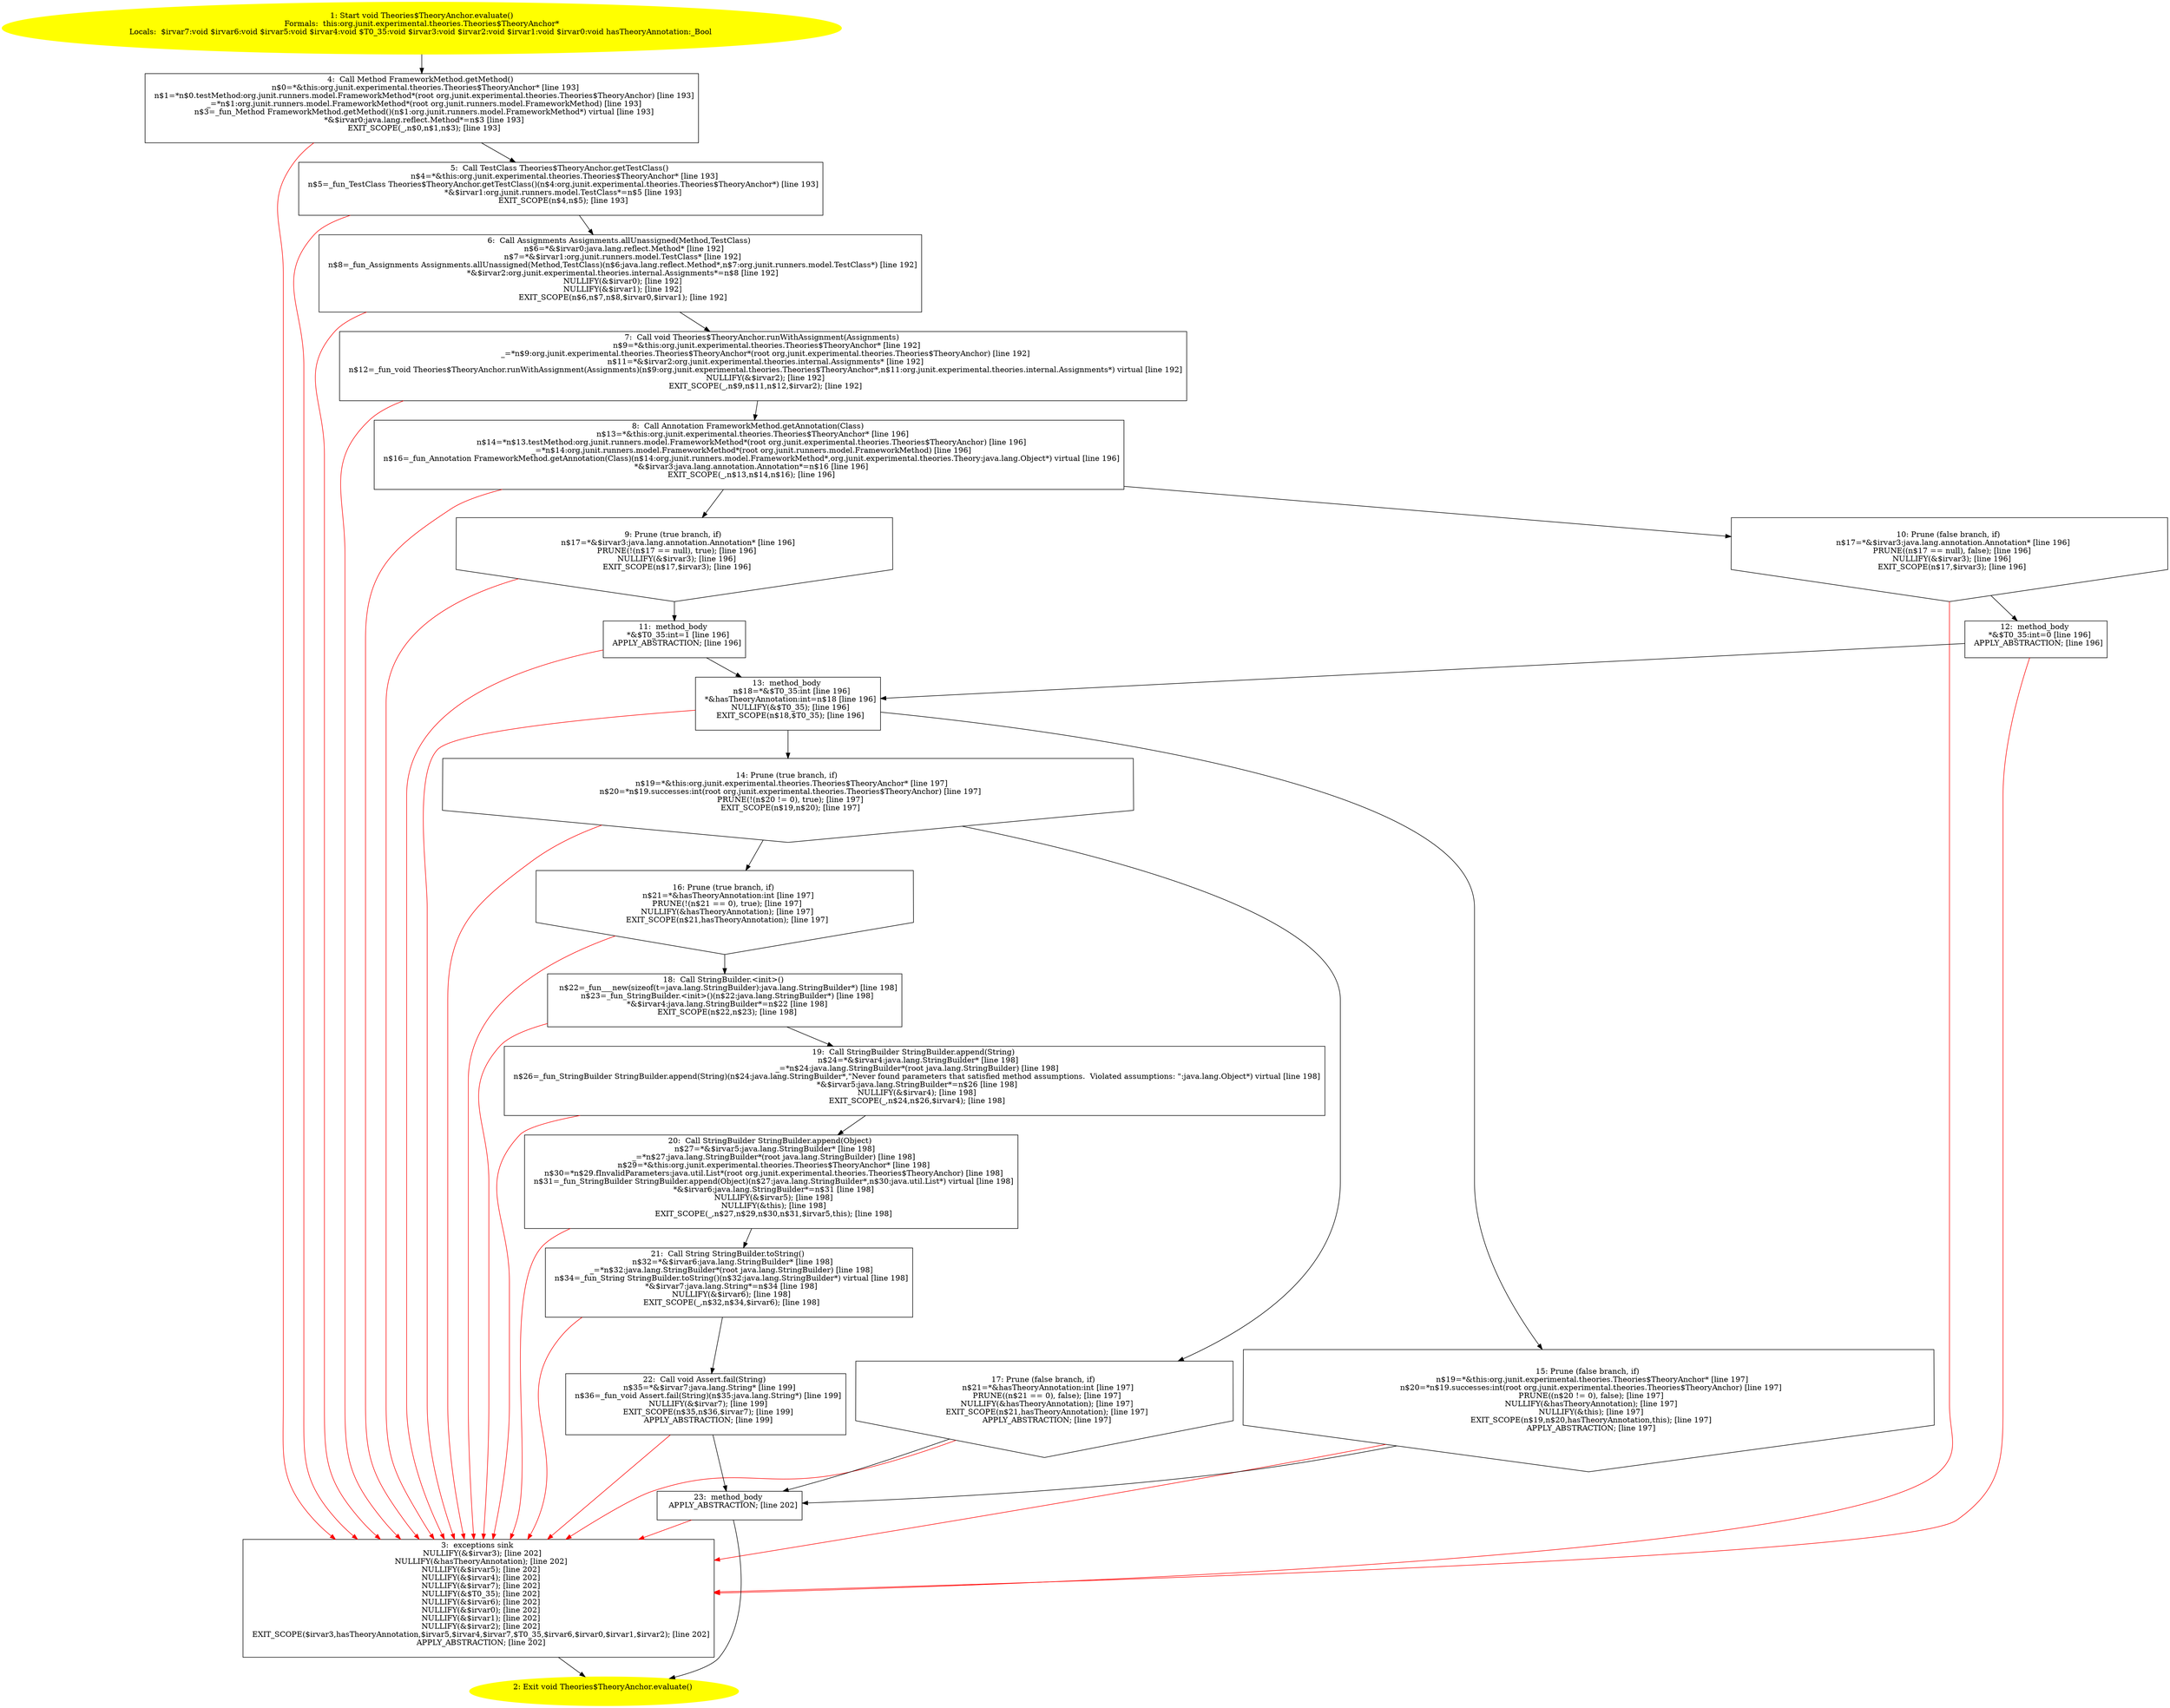 /* @generated */
digraph cfg {
"org.junit.experimental.theories.Theories$TheoryAnchor.evaluate():void.c9d8be2dd2df252b9d1d59f2f3854651_1" [label="1: Start void Theories$TheoryAnchor.evaluate()\nFormals:  this:org.junit.experimental.theories.Theories$TheoryAnchor*\nLocals:  $irvar7:void $irvar6:void $irvar5:void $irvar4:void $T0_35:void $irvar3:void $irvar2:void $irvar1:void $irvar0:void hasTheoryAnnotation:_Bool \n  " color=yellow style=filled]
	

	 "org.junit.experimental.theories.Theories$TheoryAnchor.evaluate():void.c9d8be2dd2df252b9d1d59f2f3854651_1" -> "org.junit.experimental.theories.Theories$TheoryAnchor.evaluate():void.c9d8be2dd2df252b9d1d59f2f3854651_4" ;
"org.junit.experimental.theories.Theories$TheoryAnchor.evaluate():void.c9d8be2dd2df252b9d1d59f2f3854651_2" [label="2: Exit void Theories$TheoryAnchor.evaluate() \n  " color=yellow style=filled]
	

"org.junit.experimental.theories.Theories$TheoryAnchor.evaluate():void.c9d8be2dd2df252b9d1d59f2f3854651_3" [label="3:  exceptions sink \n   NULLIFY(&$irvar3); [line 202]\n  NULLIFY(&hasTheoryAnnotation); [line 202]\n  NULLIFY(&$irvar5); [line 202]\n  NULLIFY(&$irvar4); [line 202]\n  NULLIFY(&$irvar7); [line 202]\n  NULLIFY(&$T0_35); [line 202]\n  NULLIFY(&$irvar6); [line 202]\n  NULLIFY(&$irvar0); [line 202]\n  NULLIFY(&$irvar1); [line 202]\n  NULLIFY(&$irvar2); [line 202]\n  EXIT_SCOPE($irvar3,hasTheoryAnnotation,$irvar5,$irvar4,$irvar7,$T0_35,$irvar6,$irvar0,$irvar1,$irvar2); [line 202]\n  APPLY_ABSTRACTION; [line 202]\n " shape="box"]
	

	 "org.junit.experimental.theories.Theories$TheoryAnchor.evaluate():void.c9d8be2dd2df252b9d1d59f2f3854651_3" -> "org.junit.experimental.theories.Theories$TheoryAnchor.evaluate():void.c9d8be2dd2df252b9d1d59f2f3854651_2" ;
"org.junit.experimental.theories.Theories$TheoryAnchor.evaluate():void.c9d8be2dd2df252b9d1d59f2f3854651_4" [label="4:  Call Method FrameworkMethod.getMethod() \n   n$0=*&this:org.junit.experimental.theories.Theories$TheoryAnchor* [line 193]\n  n$1=*n$0.testMethod:org.junit.runners.model.FrameworkMethod*(root org.junit.experimental.theories.Theories$TheoryAnchor) [line 193]\n  _=*n$1:org.junit.runners.model.FrameworkMethod*(root org.junit.runners.model.FrameworkMethod) [line 193]\n  n$3=_fun_Method FrameworkMethod.getMethod()(n$1:org.junit.runners.model.FrameworkMethod*) virtual [line 193]\n  *&$irvar0:java.lang.reflect.Method*=n$3 [line 193]\n  EXIT_SCOPE(_,n$0,n$1,n$3); [line 193]\n " shape="box"]
	

	 "org.junit.experimental.theories.Theories$TheoryAnchor.evaluate():void.c9d8be2dd2df252b9d1d59f2f3854651_4" -> "org.junit.experimental.theories.Theories$TheoryAnchor.evaluate():void.c9d8be2dd2df252b9d1d59f2f3854651_5" ;
	 "org.junit.experimental.theories.Theories$TheoryAnchor.evaluate():void.c9d8be2dd2df252b9d1d59f2f3854651_4" -> "org.junit.experimental.theories.Theories$TheoryAnchor.evaluate():void.c9d8be2dd2df252b9d1d59f2f3854651_3" [color="red" ];
"org.junit.experimental.theories.Theories$TheoryAnchor.evaluate():void.c9d8be2dd2df252b9d1d59f2f3854651_5" [label="5:  Call TestClass Theories$TheoryAnchor.getTestClass() \n   n$4=*&this:org.junit.experimental.theories.Theories$TheoryAnchor* [line 193]\n  n$5=_fun_TestClass Theories$TheoryAnchor.getTestClass()(n$4:org.junit.experimental.theories.Theories$TheoryAnchor*) [line 193]\n  *&$irvar1:org.junit.runners.model.TestClass*=n$5 [line 193]\n  EXIT_SCOPE(n$4,n$5); [line 193]\n " shape="box"]
	

	 "org.junit.experimental.theories.Theories$TheoryAnchor.evaluate():void.c9d8be2dd2df252b9d1d59f2f3854651_5" -> "org.junit.experimental.theories.Theories$TheoryAnchor.evaluate():void.c9d8be2dd2df252b9d1d59f2f3854651_6" ;
	 "org.junit.experimental.theories.Theories$TheoryAnchor.evaluate():void.c9d8be2dd2df252b9d1d59f2f3854651_5" -> "org.junit.experimental.theories.Theories$TheoryAnchor.evaluate():void.c9d8be2dd2df252b9d1d59f2f3854651_3" [color="red" ];
"org.junit.experimental.theories.Theories$TheoryAnchor.evaluate():void.c9d8be2dd2df252b9d1d59f2f3854651_6" [label="6:  Call Assignments Assignments.allUnassigned(Method,TestClass) \n   n$6=*&$irvar0:java.lang.reflect.Method* [line 192]\n  n$7=*&$irvar1:org.junit.runners.model.TestClass* [line 192]\n  n$8=_fun_Assignments Assignments.allUnassigned(Method,TestClass)(n$6:java.lang.reflect.Method*,n$7:org.junit.runners.model.TestClass*) [line 192]\n  *&$irvar2:org.junit.experimental.theories.internal.Assignments*=n$8 [line 192]\n  NULLIFY(&$irvar0); [line 192]\n  NULLIFY(&$irvar1); [line 192]\n  EXIT_SCOPE(n$6,n$7,n$8,$irvar0,$irvar1); [line 192]\n " shape="box"]
	

	 "org.junit.experimental.theories.Theories$TheoryAnchor.evaluate():void.c9d8be2dd2df252b9d1d59f2f3854651_6" -> "org.junit.experimental.theories.Theories$TheoryAnchor.evaluate():void.c9d8be2dd2df252b9d1d59f2f3854651_7" ;
	 "org.junit.experimental.theories.Theories$TheoryAnchor.evaluate():void.c9d8be2dd2df252b9d1d59f2f3854651_6" -> "org.junit.experimental.theories.Theories$TheoryAnchor.evaluate():void.c9d8be2dd2df252b9d1d59f2f3854651_3" [color="red" ];
"org.junit.experimental.theories.Theories$TheoryAnchor.evaluate():void.c9d8be2dd2df252b9d1d59f2f3854651_7" [label="7:  Call void Theories$TheoryAnchor.runWithAssignment(Assignments) \n   n$9=*&this:org.junit.experimental.theories.Theories$TheoryAnchor* [line 192]\n  _=*n$9:org.junit.experimental.theories.Theories$TheoryAnchor*(root org.junit.experimental.theories.Theories$TheoryAnchor) [line 192]\n  n$11=*&$irvar2:org.junit.experimental.theories.internal.Assignments* [line 192]\n  n$12=_fun_void Theories$TheoryAnchor.runWithAssignment(Assignments)(n$9:org.junit.experimental.theories.Theories$TheoryAnchor*,n$11:org.junit.experimental.theories.internal.Assignments*) virtual [line 192]\n  NULLIFY(&$irvar2); [line 192]\n  EXIT_SCOPE(_,n$9,n$11,n$12,$irvar2); [line 192]\n " shape="box"]
	

	 "org.junit.experimental.theories.Theories$TheoryAnchor.evaluate():void.c9d8be2dd2df252b9d1d59f2f3854651_7" -> "org.junit.experimental.theories.Theories$TheoryAnchor.evaluate():void.c9d8be2dd2df252b9d1d59f2f3854651_8" ;
	 "org.junit.experimental.theories.Theories$TheoryAnchor.evaluate():void.c9d8be2dd2df252b9d1d59f2f3854651_7" -> "org.junit.experimental.theories.Theories$TheoryAnchor.evaluate():void.c9d8be2dd2df252b9d1d59f2f3854651_3" [color="red" ];
"org.junit.experimental.theories.Theories$TheoryAnchor.evaluate():void.c9d8be2dd2df252b9d1d59f2f3854651_8" [label="8:  Call Annotation FrameworkMethod.getAnnotation(Class) \n   n$13=*&this:org.junit.experimental.theories.Theories$TheoryAnchor* [line 196]\n  n$14=*n$13.testMethod:org.junit.runners.model.FrameworkMethod*(root org.junit.experimental.theories.Theories$TheoryAnchor) [line 196]\n  _=*n$14:org.junit.runners.model.FrameworkMethod*(root org.junit.runners.model.FrameworkMethod) [line 196]\n  n$16=_fun_Annotation FrameworkMethod.getAnnotation(Class)(n$14:org.junit.runners.model.FrameworkMethod*,org.junit.experimental.theories.Theory:java.lang.Object*) virtual [line 196]\n  *&$irvar3:java.lang.annotation.Annotation*=n$16 [line 196]\n  EXIT_SCOPE(_,n$13,n$14,n$16); [line 196]\n " shape="box"]
	

	 "org.junit.experimental.theories.Theories$TheoryAnchor.evaluate():void.c9d8be2dd2df252b9d1d59f2f3854651_8" -> "org.junit.experimental.theories.Theories$TheoryAnchor.evaluate():void.c9d8be2dd2df252b9d1d59f2f3854651_9" ;
	 "org.junit.experimental.theories.Theories$TheoryAnchor.evaluate():void.c9d8be2dd2df252b9d1d59f2f3854651_8" -> "org.junit.experimental.theories.Theories$TheoryAnchor.evaluate():void.c9d8be2dd2df252b9d1d59f2f3854651_10" ;
	 "org.junit.experimental.theories.Theories$TheoryAnchor.evaluate():void.c9d8be2dd2df252b9d1d59f2f3854651_8" -> "org.junit.experimental.theories.Theories$TheoryAnchor.evaluate():void.c9d8be2dd2df252b9d1d59f2f3854651_3" [color="red" ];
"org.junit.experimental.theories.Theories$TheoryAnchor.evaluate():void.c9d8be2dd2df252b9d1d59f2f3854651_9" [label="9: Prune (true branch, if) \n   n$17=*&$irvar3:java.lang.annotation.Annotation* [line 196]\n  PRUNE(!(n$17 == null), true); [line 196]\n  NULLIFY(&$irvar3); [line 196]\n  EXIT_SCOPE(n$17,$irvar3); [line 196]\n " shape="invhouse"]
	

	 "org.junit.experimental.theories.Theories$TheoryAnchor.evaluate():void.c9d8be2dd2df252b9d1d59f2f3854651_9" -> "org.junit.experimental.theories.Theories$TheoryAnchor.evaluate():void.c9d8be2dd2df252b9d1d59f2f3854651_11" ;
	 "org.junit.experimental.theories.Theories$TheoryAnchor.evaluate():void.c9d8be2dd2df252b9d1d59f2f3854651_9" -> "org.junit.experimental.theories.Theories$TheoryAnchor.evaluate():void.c9d8be2dd2df252b9d1d59f2f3854651_3" [color="red" ];
"org.junit.experimental.theories.Theories$TheoryAnchor.evaluate():void.c9d8be2dd2df252b9d1d59f2f3854651_10" [label="10: Prune (false branch, if) \n   n$17=*&$irvar3:java.lang.annotation.Annotation* [line 196]\n  PRUNE((n$17 == null), false); [line 196]\n  NULLIFY(&$irvar3); [line 196]\n  EXIT_SCOPE(n$17,$irvar3); [line 196]\n " shape="invhouse"]
	

	 "org.junit.experimental.theories.Theories$TheoryAnchor.evaluate():void.c9d8be2dd2df252b9d1d59f2f3854651_10" -> "org.junit.experimental.theories.Theories$TheoryAnchor.evaluate():void.c9d8be2dd2df252b9d1d59f2f3854651_12" ;
	 "org.junit.experimental.theories.Theories$TheoryAnchor.evaluate():void.c9d8be2dd2df252b9d1d59f2f3854651_10" -> "org.junit.experimental.theories.Theories$TheoryAnchor.evaluate():void.c9d8be2dd2df252b9d1d59f2f3854651_3" [color="red" ];
"org.junit.experimental.theories.Theories$TheoryAnchor.evaluate():void.c9d8be2dd2df252b9d1d59f2f3854651_11" [label="11:  method_body \n   *&$T0_35:int=1 [line 196]\n  APPLY_ABSTRACTION; [line 196]\n " shape="box"]
	

	 "org.junit.experimental.theories.Theories$TheoryAnchor.evaluate():void.c9d8be2dd2df252b9d1d59f2f3854651_11" -> "org.junit.experimental.theories.Theories$TheoryAnchor.evaluate():void.c9d8be2dd2df252b9d1d59f2f3854651_13" ;
	 "org.junit.experimental.theories.Theories$TheoryAnchor.evaluate():void.c9d8be2dd2df252b9d1d59f2f3854651_11" -> "org.junit.experimental.theories.Theories$TheoryAnchor.evaluate():void.c9d8be2dd2df252b9d1d59f2f3854651_3" [color="red" ];
"org.junit.experimental.theories.Theories$TheoryAnchor.evaluate():void.c9d8be2dd2df252b9d1d59f2f3854651_12" [label="12:  method_body \n   *&$T0_35:int=0 [line 196]\n  APPLY_ABSTRACTION; [line 196]\n " shape="box"]
	

	 "org.junit.experimental.theories.Theories$TheoryAnchor.evaluate():void.c9d8be2dd2df252b9d1d59f2f3854651_12" -> "org.junit.experimental.theories.Theories$TheoryAnchor.evaluate():void.c9d8be2dd2df252b9d1d59f2f3854651_13" ;
	 "org.junit.experimental.theories.Theories$TheoryAnchor.evaluate():void.c9d8be2dd2df252b9d1d59f2f3854651_12" -> "org.junit.experimental.theories.Theories$TheoryAnchor.evaluate():void.c9d8be2dd2df252b9d1d59f2f3854651_3" [color="red" ];
"org.junit.experimental.theories.Theories$TheoryAnchor.evaluate():void.c9d8be2dd2df252b9d1d59f2f3854651_13" [label="13:  method_body \n   n$18=*&$T0_35:int [line 196]\n  *&hasTheoryAnnotation:int=n$18 [line 196]\n  NULLIFY(&$T0_35); [line 196]\n  EXIT_SCOPE(n$18,$T0_35); [line 196]\n " shape="box"]
	

	 "org.junit.experimental.theories.Theories$TheoryAnchor.evaluate():void.c9d8be2dd2df252b9d1d59f2f3854651_13" -> "org.junit.experimental.theories.Theories$TheoryAnchor.evaluate():void.c9d8be2dd2df252b9d1d59f2f3854651_14" ;
	 "org.junit.experimental.theories.Theories$TheoryAnchor.evaluate():void.c9d8be2dd2df252b9d1d59f2f3854651_13" -> "org.junit.experimental.theories.Theories$TheoryAnchor.evaluate():void.c9d8be2dd2df252b9d1d59f2f3854651_15" ;
	 "org.junit.experimental.theories.Theories$TheoryAnchor.evaluate():void.c9d8be2dd2df252b9d1d59f2f3854651_13" -> "org.junit.experimental.theories.Theories$TheoryAnchor.evaluate():void.c9d8be2dd2df252b9d1d59f2f3854651_3" [color="red" ];
"org.junit.experimental.theories.Theories$TheoryAnchor.evaluate():void.c9d8be2dd2df252b9d1d59f2f3854651_14" [label="14: Prune (true branch, if) \n   n$19=*&this:org.junit.experimental.theories.Theories$TheoryAnchor* [line 197]\n  n$20=*n$19.successes:int(root org.junit.experimental.theories.Theories$TheoryAnchor) [line 197]\n  PRUNE(!(n$20 != 0), true); [line 197]\n  EXIT_SCOPE(n$19,n$20); [line 197]\n " shape="invhouse"]
	

	 "org.junit.experimental.theories.Theories$TheoryAnchor.evaluate():void.c9d8be2dd2df252b9d1d59f2f3854651_14" -> "org.junit.experimental.theories.Theories$TheoryAnchor.evaluate():void.c9d8be2dd2df252b9d1d59f2f3854651_16" ;
	 "org.junit.experimental.theories.Theories$TheoryAnchor.evaluate():void.c9d8be2dd2df252b9d1d59f2f3854651_14" -> "org.junit.experimental.theories.Theories$TheoryAnchor.evaluate():void.c9d8be2dd2df252b9d1d59f2f3854651_17" ;
	 "org.junit.experimental.theories.Theories$TheoryAnchor.evaluate():void.c9d8be2dd2df252b9d1d59f2f3854651_14" -> "org.junit.experimental.theories.Theories$TheoryAnchor.evaluate():void.c9d8be2dd2df252b9d1d59f2f3854651_3" [color="red" ];
"org.junit.experimental.theories.Theories$TheoryAnchor.evaluate():void.c9d8be2dd2df252b9d1d59f2f3854651_15" [label="15: Prune (false branch, if) \n   n$19=*&this:org.junit.experimental.theories.Theories$TheoryAnchor* [line 197]\n  n$20=*n$19.successes:int(root org.junit.experimental.theories.Theories$TheoryAnchor) [line 197]\n  PRUNE((n$20 != 0), false); [line 197]\n  NULLIFY(&hasTheoryAnnotation); [line 197]\n  NULLIFY(&this); [line 197]\n  EXIT_SCOPE(n$19,n$20,hasTheoryAnnotation,this); [line 197]\n  APPLY_ABSTRACTION; [line 197]\n " shape="invhouse"]
	

	 "org.junit.experimental.theories.Theories$TheoryAnchor.evaluate():void.c9d8be2dd2df252b9d1d59f2f3854651_15" -> "org.junit.experimental.theories.Theories$TheoryAnchor.evaluate():void.c9d8be2dd2df252b9d1d59f2f3854651_23" ;
	 "org.junit.experimental.theories.Theories$TheoryAnchor.evaluate():void.c9d8be2dd2df252b9d1d59f2f3854651_15" -> "org.junit.experimental.theories.Theories$TheoryAnchor.evaluate():void.c9d8be2dd2df252b9d1d59f2f3854651_3" [color="red" ];
"org.junit.experimental.theories.Theories$TheoryAnchor.evaluate():void.c9d8be2dd2df252b9d1d59f2f3854651_16" [label="16: Prune (true branch, if) \n   n$21=*&hasTheoryAnnotation:int [line 197]\n  PRUNE(!(n$21 == 0), true); [line 197]\n  NULLIFY(&hasTheoryAnnotation); [line 197]\n  EXIT_SCOPE(n$21,hasTheoryAnnotation); [line 197]\n " shape="invhouse"]
	

	 "org.junit.experimental.theories.Theories$TheoryAnchor.evaluate():void.c9d8be2dd2df252b9d1d59f2f3854651_16" -> "org.junit.experimental.theories.Theories$TheoryAnchor.evaluate():void.c9d8be2dd2df252b9d1d59f2f3854651_18" ;
	 "org.junit.experimental.theories.Theories$TheoryAnchor.evaluate():void.c9d8be2dd2df252b9d1d59f2f3854651_16" -> "org.junit.experimental.theories.Theories$TheoryAnchor.evaluate():void.c9d8be2dd2df252b9d1d59f2f3854651_3" [color="red" ];
"org.junit.experimental.theories.Theories$TheoryAnchor.evaluate():void.c9d8be2dd2df252b9d1d59f2f3854651_17" [label="17: Prune (false branch, if) \n   n$21=*&hasTheoryAnnotation:int [line 197]\n  PRUNE((n$21 == 0), false); [line 197]\n  NULLIFY(&hasTheoryAnnotation); [line 197]\n  EXIT_SCOPE(n$21,hasTheoryAnnotation); [line 197]\n  APPLY_ABSTRACTION; [line 197]\n " shape="invhouse"]
	

	 "org.junit.experimental.theories.Theories$TheoryAnchor.evaluate():void.c9d8be2dd2df252b9d1d59f2f3854651_17" -> "org.junit.experimental.theories.Theories$TheoryAnchor.evaluate():void.c9d8be2dd2df252b9d1d59f2f3854651_23" ;
	 "org.junit.experimental.theories.Theories$TheoryAnchor.evaluate():void.c9d8be2dd2df252b9d1d59f2f3854651_17" -> "org.junit.experimental.theories.Theories$TheoryAnchor.evaluate():void.c9d8be2dd2df252b9d1d59f2f3854651_3" [color="red" ];
"org.junit.experimental.theories.Theories$TheoryAnchor.evaluate():void.c9d8be2dd2df252b9d1d59f2f3854651_18" [label="18:  Call StringBuilder.<init>() \n   n$22=_fun___new(sizeof(t=java.lang.StringBuilder):java.lang.StringBuilder*) [line 198]\n  n$23=_fun_StringBuilder.<init>()(n$22:java.lang.StringBuilder*) [line 198]\n  *&$irvar4:java.lang.StringBuilder*=n$22 [line 198]\n  EXIT_SCOPE(n$22,n$23); [line 198]\n " shape="box"]
	

	 "org.junit.experimental.theories.Theories$TheoryAnchor.evaluate():void.c9d8be2dd2df252b9d1d59f2f3854651_18" -> "org.junit.experimental.theories.Theories$TheoryAnchor.evaluate():void.c9d8be2dd2df252b9d1d59f2f3854651_19" ;
	 "org.junit.experimental.theories.Theories$TheoryAnchor.evaluate():void.c9d8be2dd2df252b9d1d59f2f3854651_18" -> "org.junit.experimental.theories.Theories$TheoryAnchor.evaluate():void.c9d8be2dd2df252b9d1d59f2f3854651_3" [color="red" ];
"org.junit.experimental.theories.Theories$TheoryAnchor.evaluate():void.c9d8be2dd2df252b9d1d59f2f3854651_19" [label="19:  Call StringBuilder StringBuilder.append(String) \n   n$24=*&$irvar4:java.lang.StringBuilder* [line 198]\n  _=*n$24:java.lang.StringBuilder*(root java.lang.StringBuilder) [line 198]\n  n$26=_fun_StringBuilder StringBuilder.append(String)(n$24:java.lang.StringBuilder*,\"Never found parameters that satisfied method assumptions.  Violated assumptions: \":java.lang.Object*) virtual [line 198]\n  *&$irvar5:java.lang.StringBuilder*=n$26 [line 198]\n  NULLIFY(&$irvar4); [line 198]\n  EXIT_SCOPE(_,n$24,n$26,$irvar4); [line 198]\n " shape="box"]
	

	 "org.junit.experimental.theories.Theories$TheoryAnchor.evaluate():void.c9d8be2dd2df252b9d1d59f2f3854651_19" -> "org.junit.experimental.theories.Theories$TheoryAnchor.evaluate():void.c9d8be2dd2df252b9d1d59f2f3854651_20" ;
	 "org.junit.experimental.theories.Theories$TheoryAnchor.evaluate():void.c9d8be2dd2df252b9d1d59f2f3854651_19" -> "org.junit.experimental.theories.Theories$TheoryAnchor.evaluate():void.c9d8be2dd2df252b9d1d59f2f3854651_3" [color="red" ];
"org.junit.experimental.theories.Theories$TheoryAnchor.evaluate():void.c9d8be2dd2df252b9d1d59f2f3854651_20" [label="20:  Call StringBuilder StringBuilder.append(Object) \n   n$27=*&$irvar5:java.lang.StringBuilder* [line 198]\n  _=*n$27:java.lang.StringBuilder*(root java.lang.StringBuilder) [line 198]\n  n$29=*&this:org.junit.experimental.theories.Theories$TheoryAnchor* [line 198]\n  n$30=*n$29.fInvalidParameters:java.util.List*(root org.junit.experimental.theories.Theories$TheoryAnchor) [line 198]\n  n$31=_fun_StringBuilder StringBuilder.append(Object)(n$27:java.lang.StringBuilder*,n$30:java.util.List*) virtual [line 198]\n  *&$irvar6:java.lang.StringBuilder*=n$31 [line 198]\n  NULLIFY(&$irvar5); [line 198]\n  NULLIFY(&this); [line 198]\n  EXIT_SCOPE(_,n$27,n$29,n$30,n$31,$irvar5,this); [line 198]\n " shape="box"]
	

	 "org.junit.experimental.theories.Theories$TheoryAnchor.evaluate():void.c9d8be2dd2df252b9d1d59f2f3854651_20" -> "org.junit.experimental.theories.Theories$TheoryAnchor.evaluate():void.c9d8be2dd2df252b9d1d59f2f3854651_21" ;
	 "org.junit.experimental.theories.Theories$TheoryAnchor.evaluate():void.c9d8be2dd2df252b9d1d59f2f3854651_20" -> "org.junit.experimental.theories.Theories$TheoryAnchor.evaluate():void.c9d8be2dd2df252b9d1d59f2f3854651_3" [color="red" ];
"org.junit.experimental.theories.Theories$TheoryAnchor.evaluate():void.c9d8be2dd2df252b9d1d59f2f3854651_21" [label="21:  Call String StringBuilder.toString() \n   n$32=*&$irvar6:java.lang.StringBuilder* [line 198]\n  _=*n$32:java.lang.StringBuilder*(root java.lang.StringBuilder) [line 198]\n  n$34=_fun_String StringBuilder.toString()(n$32:java.lang.StringBuilder*) virtual [line 198]\n  *&$irvar7:java.lang.String*=n$34 [line 198]\n  NULLIFY(&$irvar6); [line 198]\n  EXIT_SCOPE(_,n$32,n$34,$irvar6); [line 198]\n " shape="box"]
	

	 "org.junit.experimental.theories.Theories$TheoryAnchor.evaluate():void.c9d8be2dd2df252b9d1d59f2f3854651_21" -> "org.junit.experimental.theories.Theories$TheoryAnchor.evaluate():void.c9d8be2dd2df252b9d1d59f2f3854651_22" ;
	 "org.junit.experimental.theories.Theories$TheoryAnchor.evaluate():void.c9d8be2dd2df252b9d1d59f2f3854651_21" -> "org.junit.experimental.theories.Theories$TheoryAnchor.evaluate():void.c9d8be2dd2df252b9d1d59f2f3854651_3" [color="red" ];
"org.junit.experimental.theories.Theories$TheoryAnchor.evaluate():void.c9d8be2dd2df252b9d1d59f2f3854651_22" [label="22:  Call void Assert.fail(String) \n   n$35=*&$irvar7:java.lang.String* [line 199]\n  n$36=_fun_void Assert.fail(String)(n$35:java.lang.String*) [line 199]\n  NULLIFY(&$irvar7); [line 199]\n  EXIT_SCOPE(n$35,n$36,$irvar7); [line 199]\n  APPLY_ABSTRACTION; [line 199]\n " shape="box"]
	

	 "org.junit.experimental.theories.Theories$TheoryAnchor.evaluate():void.c9d8be2dd2df252b9d1d59f2f3854651_22" -> "org.junit.experimental.theories.Theories$TheoryAnchor.evaluate():void.c9d8be2dd2df252b9d1d59f2f3854651_23" ;
	 "org.junit.experimental.theories.Theories$TheoryAnchor.evaluate():void.c9d8be2dd2df252b9d1d59f2f3854651_22" -> "org.junit.experimental.theories.Theories$TheoryAnchor.evaluate():void.c9d8be2dd2df252b9d1d59f2f3854651_3" [color="red" ];
"org.junit.experimental.theories.Theories$TheoryAnchor.evaluate():void.c9d8be2dd2df252b9d1d59f2f3854651_23" [label="23:  method_body \n   APPLY_ABSTRACTION; [line 202]\n " shape="box"]
	

	 "org.junit.experimental.theories.Theories$TheoryAnchor.evaluate():void.c9d8be2dd2df252b9d1d59f2f3854651_23" -> "org.junit.experimental.theories.Theories$TheoryAnchor.evaluate():void.c9d8be2dd2df252b9d1d59f2f3854651_2" ;
	 "org.junit.experimental.theories.Theories$TheoryAnchor.evaluate():void.c9d8be2dd2df252b9d1d59f2f3854651_23" -> "org.junit.experimental.theories.Theories$TheoryAnchor.evaluate():void.c9d8be2dd2df252b9d1d59f2f3854651_3" [color="red" ];
}

